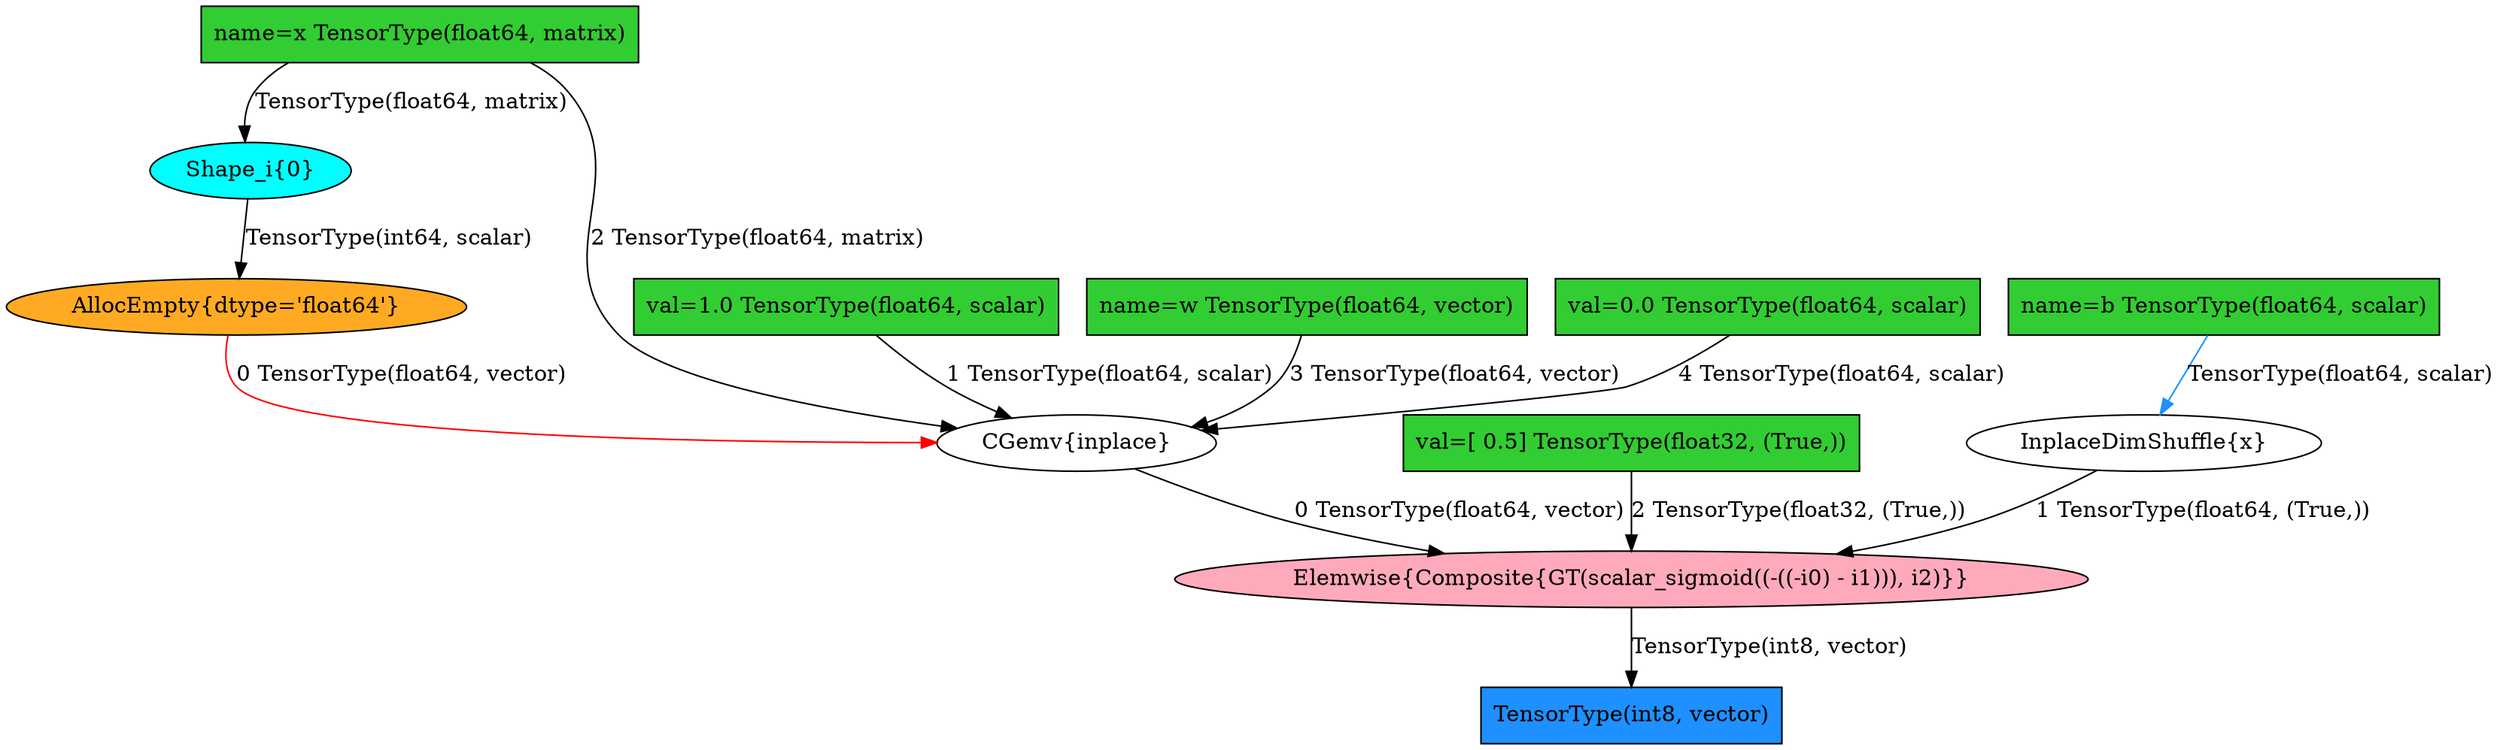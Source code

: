 digraph G { 	graph [bb="0,0,1297,476"]; 	 	"InplaceDimShuffle{x}"	 [height=0.5, 		pos="1120,194", 		shape=ellipse, 		width=2.5686]; 	"Elemwise{Composite{GT(scalar_sigmoid((-((-i0) - i1))), i2)}}"	 [fillcolor="#FFAABB", 		height=0.5, 		pos="822,106", 		shape=ellipse, 		style=filled, 		width=6.6733]; 	"InplaceDimShuffle{x}" -> "Elemwise{Composite{GT(scalar_sigmoid((-((-i0) - i1))), i2)}}"	 [label="1 TensorType(float64, (True,))", 		lp="1130.5,150", 		pos="e,919.34,122.55 1087.3,177.07 1063.3,165.92 1029.7,151.41 999,142 976.72,135.18 952.45,129.37 929.22,124.56"]; 	"name=b TensorType(float64, scalar)"	 [fillcolor=limegreen, 		height=0.5, 		pos="1155,282", 		shape=box, 		style=filled, 		width=3.0625]; 	"name=b TensorType(float64, scalar)" -> "InplaceDimShuffle{x}"	 [color=dodgerblue, 		label="TensorType(float64, scalar)", 		lp="1219,238", 		pos="e,1127,212.08 1147.9,263.6 1143,251.51 1136.4,235.18 1130.8,221.49"]; 	"Shape_i{0}"	 [fillcolor=cyan, 		height=0.5, 		pos="123,370", 		shape=ellipse, 		style=filled, 		width=1.4763]; 	"AllocEmpty{dtype='float64'}"	 [fillcolor="#FFAA22", 		height=0.5, 		pos="117,282", 		shape=ellipse, 		style=filled, 		width=3.2589]; 	"Shape_i{0}" -> "AllocEmpty{dtype='float64'}"	 [label="TensorType(int64, scalar)", 		lp="194,326", 		pos="e,118.19,300.08 121.79,351.6 120.96,339.75 119.85,323.82 118.9,310.29"]; 	"name=x TensorType(float64, matrix)"	 [fillcolor=limegreen, 		height=0.5, 		pos="212,458", 		shape=box, 		style=filled, 		width=3.1181]; 	"name=x TensorType(float64, matrix)" -> "Shape_i{0}"	 [label="TensorType(float64, matrix)", 		lp="206,414", 		pos="e,119.68,388.12 146.59,439.97 138.58,435.35 131.35,429.47 126,422 121.13,415.21 119.44,406.5 119.25,398.22"]; 	"CGemv{inplace}"	 [height=0.5, 		pos="472,194", 		shape=ellipse, 		width=2.0569]; 	"name=x TensorType(float64, matrix)" -> "CGemv{inplace}"	 [label="2 TensorType(float64, matrix)", 		lp="387,326", 		pos="e,417.53,206.33 264.19,439.95 272.46,435.26 280.19,429.37 286,422 330.4,365.66 274.09,319.94 319,264 341.06,236.53 376.41,219.61 \ 407.58,209.41"]; 	"AllocEmpty{dtype='float64'}" -> "CGemv{inplace}"	 [color=red, 		label="0 TensorType(float64, vector)", 		lp="201.5,238", 		pos="e,398.78,197.07 111.67,263.77 109.42,252.76 108.91,238.92 117,230 134.92,210.23 289.58,201.22 388.77,197.44"]; 	"CGemv{inplace}" -> "Elemwise{Composite{GT(scalar_sigmoid((-((-i0) - i1))), i2)}}"	 [label="0 TensorType(float64, vector)", 		lp="733.5,150", 		pos="e,736.34,122.9 515.74,179.33 551.4,168.44 603.18,153.22 649,142 673.96,135.89 701.14,130.03 726.39,124.9"]; 	"val=1.0 TensorType(float64, scalar)"	 [fillcolor=limegreen, 		height=0.5, 		pos="437,282", 		shape=box, 		style=filled, 		width=3.0278]; 	"val=1.0 TensorType(float64, scalar)" -> "CGemv{inplace}"	 [label="1 TensorType(float64, scalar)", 		lp="541.5,238", 		pos="e,465.05,212.08 444.08,263.6 449,251.51 455.65,235.18 461.22,221.49"]; 	"name=w TensorType(float64, vector)"	 [fillcolor=limegreen, 		height=0.5, 		pos="677,282", 		shape=box, 		style=filled, 		width=3.1389]; 	"name=w TensorType(float64, vector)" -> "CGemv{inplace}"	 [label="3 TensorType(float64, vector)", 		lp="733.5,238", 		pos="e,540.12,201.21 665.1,263.77 656.39,252.47 643.58,238.3 629,230 605.11,216.4 576.39,208.09 550.07,203"]; 	"val=0.0 TensorType(float64, scalar)"	 [fillcolor=limegreen, 		height=0.5, 		pos="917,282", 		shape=box, 		style=filled, 		width=3.0278]; 	"val=0.0 TensorType(float64, scalar)" -> "CGemv{inplace}"	 [label="4 TensorType(float64, scalar)", 		lp="944.5,238", 		pos="e,541.25,200.46 891.6,263.79 873.13,252.18 847.07,237.65 822,230 796.82,222.32 646.71,209.1 551.43,201.29"]; 	"TensorType(int8, vector)"	 [fillcolor=dodgerblue, 		height=0.5, 		pos="822,18", 		shape=box, 		style=filled, 		width=2.1736]; 	"Elemwise{Composite{GT(scalar_sigmoid((-((-i0) - i1))), i2)}}" -> "TensorType(int8, vector)"	 [label="TensorType(int8, vector)", 		lp="892.5,62", 		pos="e,822,36.084 822,87.597 822,75.746 822,59.817 822,46.292"]; 	"val=[ 0.5] TensorType(float32, (True,))"	 [fillcolor=limegreen, 		height=0.5, 		pos="822,194", 		shape=box, 		style=filled, 		width=3.2847]; 	"val=[ 0.5] TensorType(float32, (True,))" -> "Elemwise{Composite{GT(scalar_sigmoid((-((-i0) - i1))), i2)}}"	 [label="2 TensorType(float32, (True,))", 		lp="908.5,150", 		pos="e,822,124.08 822,175.6 822,163.75 822,147.82 822,134.29"]; } 